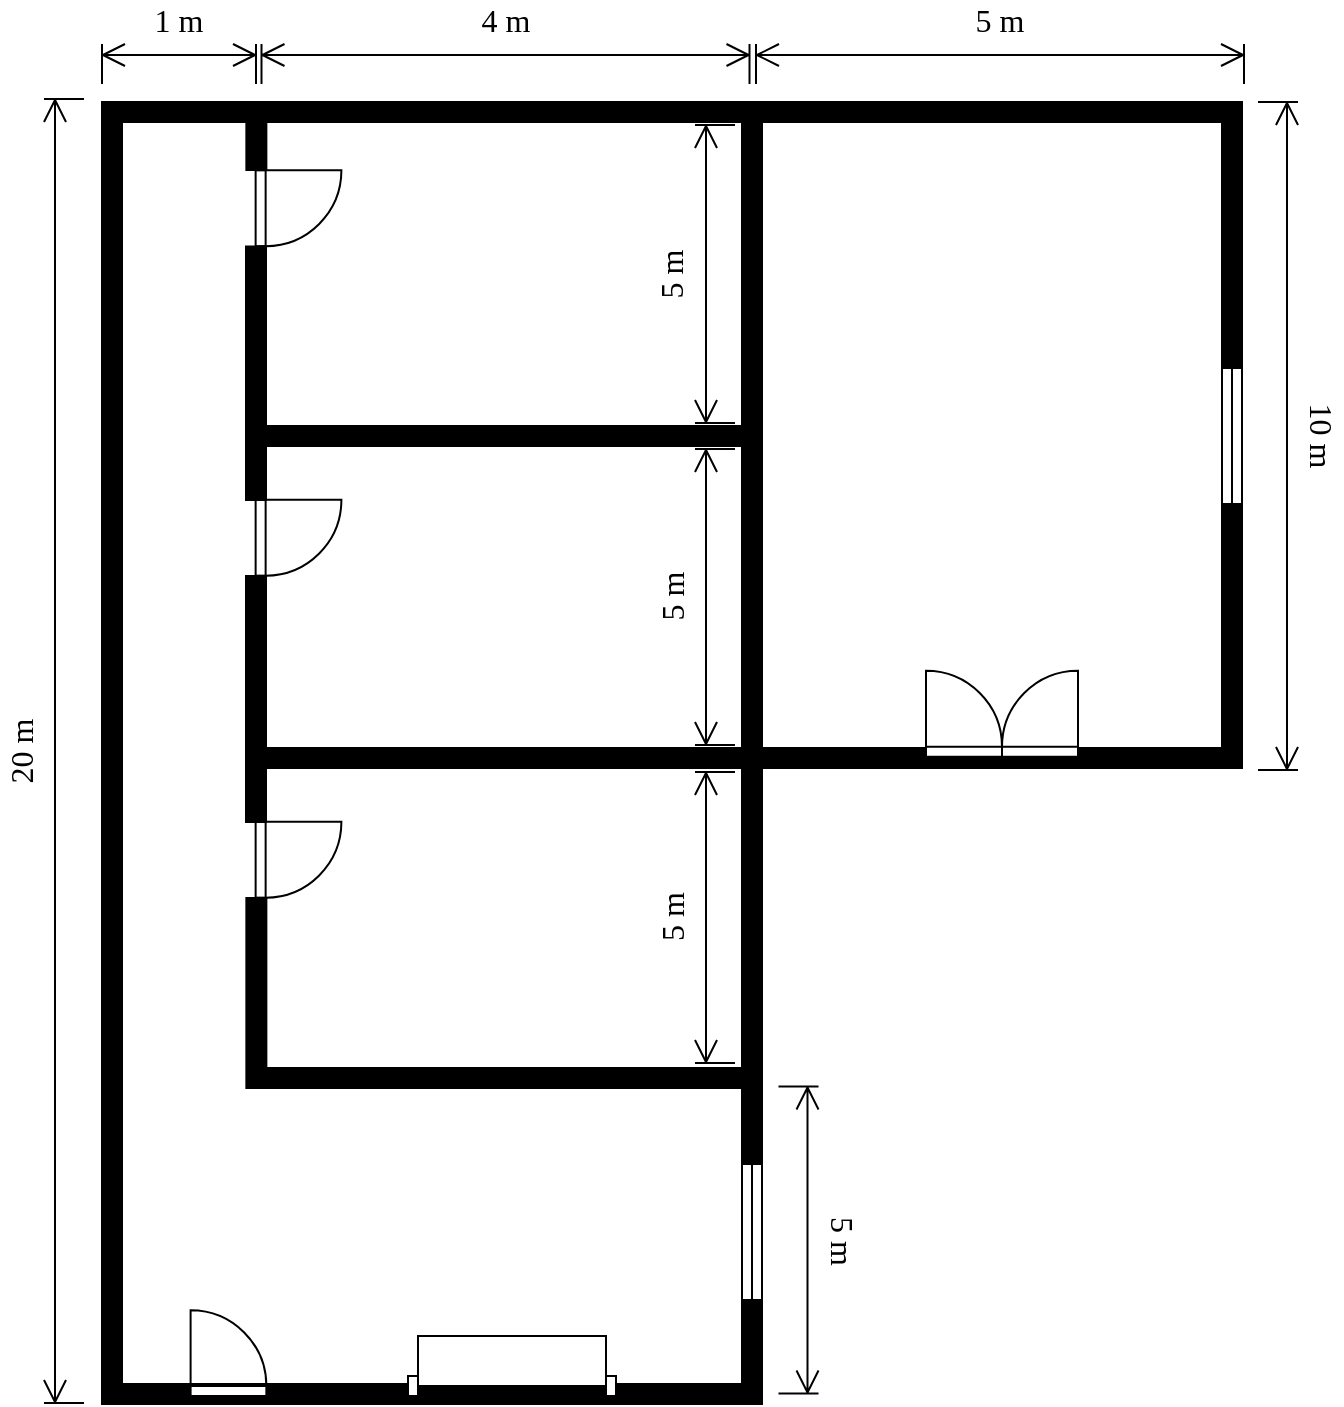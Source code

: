 <mxfile version="22.0.3" type="device">
  <diagram name="Page-1" id="38b20595-45e3-9b7f-d5ca-b57f44c5b66d">
    <mxGraphModel dx="1060" dy="808" grid="0" gridSize="10" guides="1" tooltips="1" connect="1" arrows="1" fold="1" page="1" pageScale="1" pageWidth="1100" pageHeight="850" background="none" math="0" shadow="0">
      <root>
        <mxCell id="0" />
        <mxCell id="1" parent="0" />
        <mxCell id="ag_mGLsWCz3XFreDvWMs-2" value="" style="verticalLabelPosition=bottom;html=1;verticalAlign=top;align=center;shape=mxgraph.floorplan.wallCorner;fillColor=strokeColor;" vertex="1" parent="1">
          <mxGeometry x="190" y="152" width="100" height="650" as="geometry" />
        </mxCell>
        <mxCell id="ag_mGLsWCz3XFreDvWMs-3" value="" style="verticalLabelPosition=bottom;html=1;verticalAlign=top;align=center;shape=mxgraph.floorplan.wallCorner;fillColor=strokeColor;direction=north" vertex="1" parent="1">
          <mxGeometry x="190" y="603" width="330" height="200" as="geometry" />
        </mxCell>
        <mxCell id="ag_mGLsWCz3XFreDvWMs-4" value="" style="verticalLabelPosition=bottom;html=1;verticalAlign=top;align=center;shape=mxgraph.floorplan.wallCorner;fillColor=strokeColor;direction=south;" vertex="1" parent="1">
          <mxGeometry x="280" y="152" width="240" height="647" as="geometry" />
        </mxCell>
        <mxCell id="ag_mGLsWCz3XFreDvWMs-6" value="" style="verticalLabelPosition=bottom;html=1;verticalAlign=top;align=center;shape=mxgraph.floorplan.wallCorner;fillColor=strokeColor;direction=west" vertex="1" parent="1">
          <mxGeometry x="520" y="325" width="240" height="160" as="geometry" />
        </mxCell>
        <mxCell id="ag_mGLsWCz3XFreDvWMs-7" value="" style="verticalLabelPosition=bottom;html=1;verticalAlign=top;align=center;shape=mxgraph.floorplan.wallCorner;fillColor=strokeColor;direction=south;" vertex="1" parent="1">
          <mxGeometry x="500" y="152" width="260" height="190" as="geometry" />
        </mxCell>
        <mxCell id="ag_mGLsWCz3XFreDvWMs-8" value="" style="verticalLabelPosition=bottom;html=1;verticalAlign=top;align=center;shape=mxgraph.floorplan.wall;fillColor=strokeColor;direction=south;rotation=90;" vertex="1" parent="1">
          <mxGeometry x="386.75" y="195.75" width="10" height="246.5" as="geometry" />
        </mxCell>
        <mxCell id="ag_mGLsWCz3XFreDvWMs-12" value="" style="verticalLabelPosition=bottom;html=1;verticalAlign=top;align=center;shape=mxgraph.floorplan.wall;fillColor=strokeColor;" vertex="1" parent="1">
          <mxGeometry x="270" y="475" width="250" height="10" as="geometry" />
        </mxCell>
        <mxCell id="ag_mGLsWCz3XFreDvWMs-13" value="" style="verticalLabelPosition=bottom;html=1;verticalAlign=top;align=center;shape=mxgraph.floorplan.wall;fillColor=strokeColor;" vertex="1" parent="1">
          <mxGeometry x="270" y="635" width="250" height="10" as="geometry" />
        </mxCell>
        <mxCell id="ag_mGLsWCz3XFreDvWMs-15" value="" style="verticalLabelPosition=bottom;html=1;verticalAlign=top;align=center;shape=mxgraph.floorplan.doorRight;aspect=fixed;rotation=-90;" vertex="1" parent="1">
          <mxGeometry x="268" y="185" width="37.88" height="40.25" as="geometry" />
        </mxCell>
        <mxCell id="ag_mGLsWCz3XFreDvWMs-16" value="" style="verticalLabelPosition=bottom;html=1;verticalAlign=top;align=center;shape=mxgraph.floorplan.doorRight;aspect=fixed;rotation=-90;" vertex="1" parent="1">
          <mxGeometry x="268" y="349.75" width="37.88" height="40.25" as="geometry" />
        </mxCell>
        <mxCell id="ag_mGLsWCz3XFreDvWMs-17" value="" style="verticalLabelPosition=bottom;html=1;verticalAlign=top;align=center;shape=mxgraph.floorplan.doorRight;aspect=fixed;rotation=-90;" vertex="1" parent="1">
          <mxGeometry x="268" y="510.75" width="37.88" height="40.25" as="geometry" />
        </mxCell>
        <mxCell id="ag_mGLsWCz3XFreDvWMs-18" value="" style="verticalLabelPosition=bottom;html=1;verticalAlign=top;align=center;shape=mxgraph.floorplan.wall;fillColor=strokeColor;direction=south;" vertex="1" parent="1">
          <mxGeometry x="262.18" y="550" width="10" height="95" as="geometry" />
        </mxCell>
        <mxCell id="ag_mGLsWCz3XFreDvWMs-19" value="" style="verticalLabelPosition=bottom;html=1;verticalAlign=top;align=center;shape=mxgraph.floorplan.wall;fillColor=strokeColor;direction=south;" vertex="1" parent="1">
          <mxGeometry x="262" y="389" width="10" height="123" as="geometry" />
        </mxCell>
        <mxCell id="ag_mGLsWCz3XFreDvWMs-20" value="" style="verticalLabelPosition=bottom;html=1;verticalAlign=top;align=center;shape=mxgraph.floorplan.wall;fillColor=strokeColor;direction=south;" vertex="1" parent="1">
          <mxGeometry x="262" y="224.25" width="10" height="126.75" as="geometry" />
        </mxCell>
        <mxCell id="ag_mGLsWCz3XFreDvWMs-21" value="" style="verticalLabelPosition=bottom;html=1;verticalAlign=top;align=center;shape=mxgraph.floorplan.wall;fillColor=strokeColor;direction=south;" vertex="1" parent="1">
          <mxGeometry x="262.18" y="160" width="10" height="26" as="geometry" />
        </mxCell>
        <mxCell id="ag_mGLsWCz3XFreDvWMs-22" value="" style="verticalLabelPosition=bottom;html=1;verticalAlign=top;align=center;shape=mxgraph.floorplan.doorRight;aspect=fixed;rotation=-180;" vertex="1" parent="1">
          <mxGeometry x="234.3" y="758.75" width="37.88" height="40.25" as="geometry" />
        </mxCell>
        <mxCell id="ag_mGLsWCz3XFreDvWMs-23" value="" style="verticalLabelPosition=bottom;html=1;verticalAlign=top;align=center;shape=mxgraph.floorplan.doorOverhead;" vertex="1" parent="1">
          <mxGeometry x="343" y="769" width="104" height="30" as="geometry" />
        </mxCell>
        <mxCell id="ag_mGLsWCz3XFreDvWMs-24" value="" style="verticalLabelPosition=bottom;html=1;verticalAlign=top;align=center;shape=mxgraph.floorplan.doorDouble;aspect=fixed;rotation=-180;" vertex="1" parent="1">
          <mxGeometry x="602" y="439" width="76" height="40.38" as="geometry" />
        </mxCell>
        <mxCell id="ag_mGLsWCz3XFreDvWMs-25" value="" style="verticalLabelPosition=bottom;html=1;verticalAlign=top;align=center;shape=mxgraph.floorplan.window;rotation=90;" vertex="1" parent="1">
          <mxGeometry x="721" y="314" width="68" height="10" as="geometry" />
        </mxCell>
        <mxCell id="ag_mGLsWCz3XFreDvWMs-26" value="" style="verticalLabelPosition=bottom;html=1;verticalAlign=top;align=center;shape=mxgraph.floorplan.window;rotation=90;" vertex="1" parent="1">
          <mxGeometry x="481" y="712" width="68" height="10" as="geometry" />
        </mxCell>
        <mxCell id="ag_mGLsWCz3XFreDvWMs-27" value="5 m" style="shape=dimension;direction=west;align=center;points=[];verticalAlign=bottom;spacingTop=-15;labelBackgroundColor=none;fontSize=16;whiteSpace=wrap;html=1;fontFamily=Times New Roman;labelPosition=center;verticalLabelPosition=top;" vertex="1" parent="1">
          <mxGeometry x="517" y="123" width="244" height="20" as="geometry" />
        </mxCell>
        <mxCell id="ag_mGLsWCz3XFreDvWMs-29" value="4 m" style="shape=dimension;direction=west;align=center;points=[];verticalAlign=bottom;spacingTop=-15;labelBackgroundColor=none;fontSize=16;whiteSpace=wrap;html=1;fontFamily=Times New Roman;labelPosition=center;verticalLabelPosition=top;" vertex="1" parent="1">
          <mxGeometry x="269.75" y="123" width="244" height="20" as="geometry" />
        </mxCell>
        <mxCell id="ag_mGLsWCz3XFreDvWMs-30" value="10 m" style="shape=dimension;direction=west;align=center;points=[];verticalAlign=bottom;spacingTop=-15;labelBackgroundColor=none;fontSize=16;whiteSpace=wrap;html=1;fontFamily=Times New Roman;labelPosition=center;verticalLabelPosition=top;rotation=90;" vertex="1" parent="1">
          <mxGeometry x="611" y="309" width="334" height="20" as="geometry" />
        </mxCell>
        <mxCell id="ag_mGLsWCz3XFreDvWMs-34" value="20 m" style="shape=dimension;direction=west;align=center;points=[];verticalAlign=bottom;spacingTop=-15;labelBackgroundColor=none;fontSize=16;whiteSpace=wrap;html=1;fontFamily=Times New Roman;labelPosition=center;verticalLabelPosition=top;rotation=-90;" vertex="1" parent="1">
          <mxGeometry x="-155" y="466.5" width="652" height="20" as="geometry" />
        </mxCell>
        <mxCell id="ag_mGLsWCz3XFreDvWMs-35" value="1 m" style="shape=dimension;direction=west;align=center;points=[];verticalAlign=bottom;spacingTop=-15;labelBackgroundColor=none;fontSize=16;whiteSpace=wrap;html=1;fontFamily=Times New Roman;labelPosition=center;verticalLabelPosition=top;" vertex="1" parent="1">
          <mxGeometry x="190" y="123" width="77" height="20" as="geometry" />
        </mxCell>
        <mxCell id="ag_mGLsWCz3XFreDvWMs-37" value="5 m" style="shape=dimension;direction=west;align=center;points=[];verticalAlign=bottom;spacingTop=-15;labelBackgroundColor=none;fontSize=16;whiteSpace=wrap;html=1;fontFamily=Times New Roman;labelPosition=center;verticalLabelPosition=top;rotation=-90;" vertex="1" parent="1">
          <mxGeometry x="422" y="228" width="149" height="20" as="geometry" />
        </mxCell>
        <mxCell id="ag_mGLsWCz3XFreDvWMs-39" value="5 m" style="shape=dimension;direction=west;align=center;points=[];verticalAlign=bottom;spacingTop=-15;labelBackgroundColor=none;fontSize=16;whiteSpace=wrap;html=1;fontFamily=Times New Roman;labelPosition=center;verticalLabelPosition=top;rotation=-90;" vertex="1" parent="1">
          <mxGeometry x="422.5" y="389.5" width="148" height="20" as="geometry" />
        </mxCell>
        <mxCell id="ag_mGLsWCz3XFreDvWMs-40" value="5 m" style="shape=dimension;direction=west;align=center;points=[];verticalAlign=bottom;spacingTop=-15;labelBackgroundColor=none;fontSize=16;whiteSpace=wrap;html=1;fontFamily=Times New Roman;labelPosition=center;verticalLabelPosition=top;rotation=-90;" vertex="1" parent="1">
          <mxGeometry x="423.75" y="549.75" width="145.5" height="20" as="geometry" />
        </mxCell>
        <mxCell id="ag_mGLsWCz3XFreDvWMs-41" value="5 m" style="shape=dimension;direction=west;align=center;points=[];verticalAlign=bottom;spacingTop=-15;labelBackgroundColor=none;fontSize=16;whiteSpace=wrap;html=1;fontFamily=Times New Roman;labelPosition=center;verticalLabelPosition=top;rotation=90;" vertex="1" parent="1">
          <mxGeometry x="461.5" y="711" width="153.5" height="20" as="geometry" />
        </mxCell>
      </root>
    </mxGraphModel>
  </diagram>
</mxfile>
